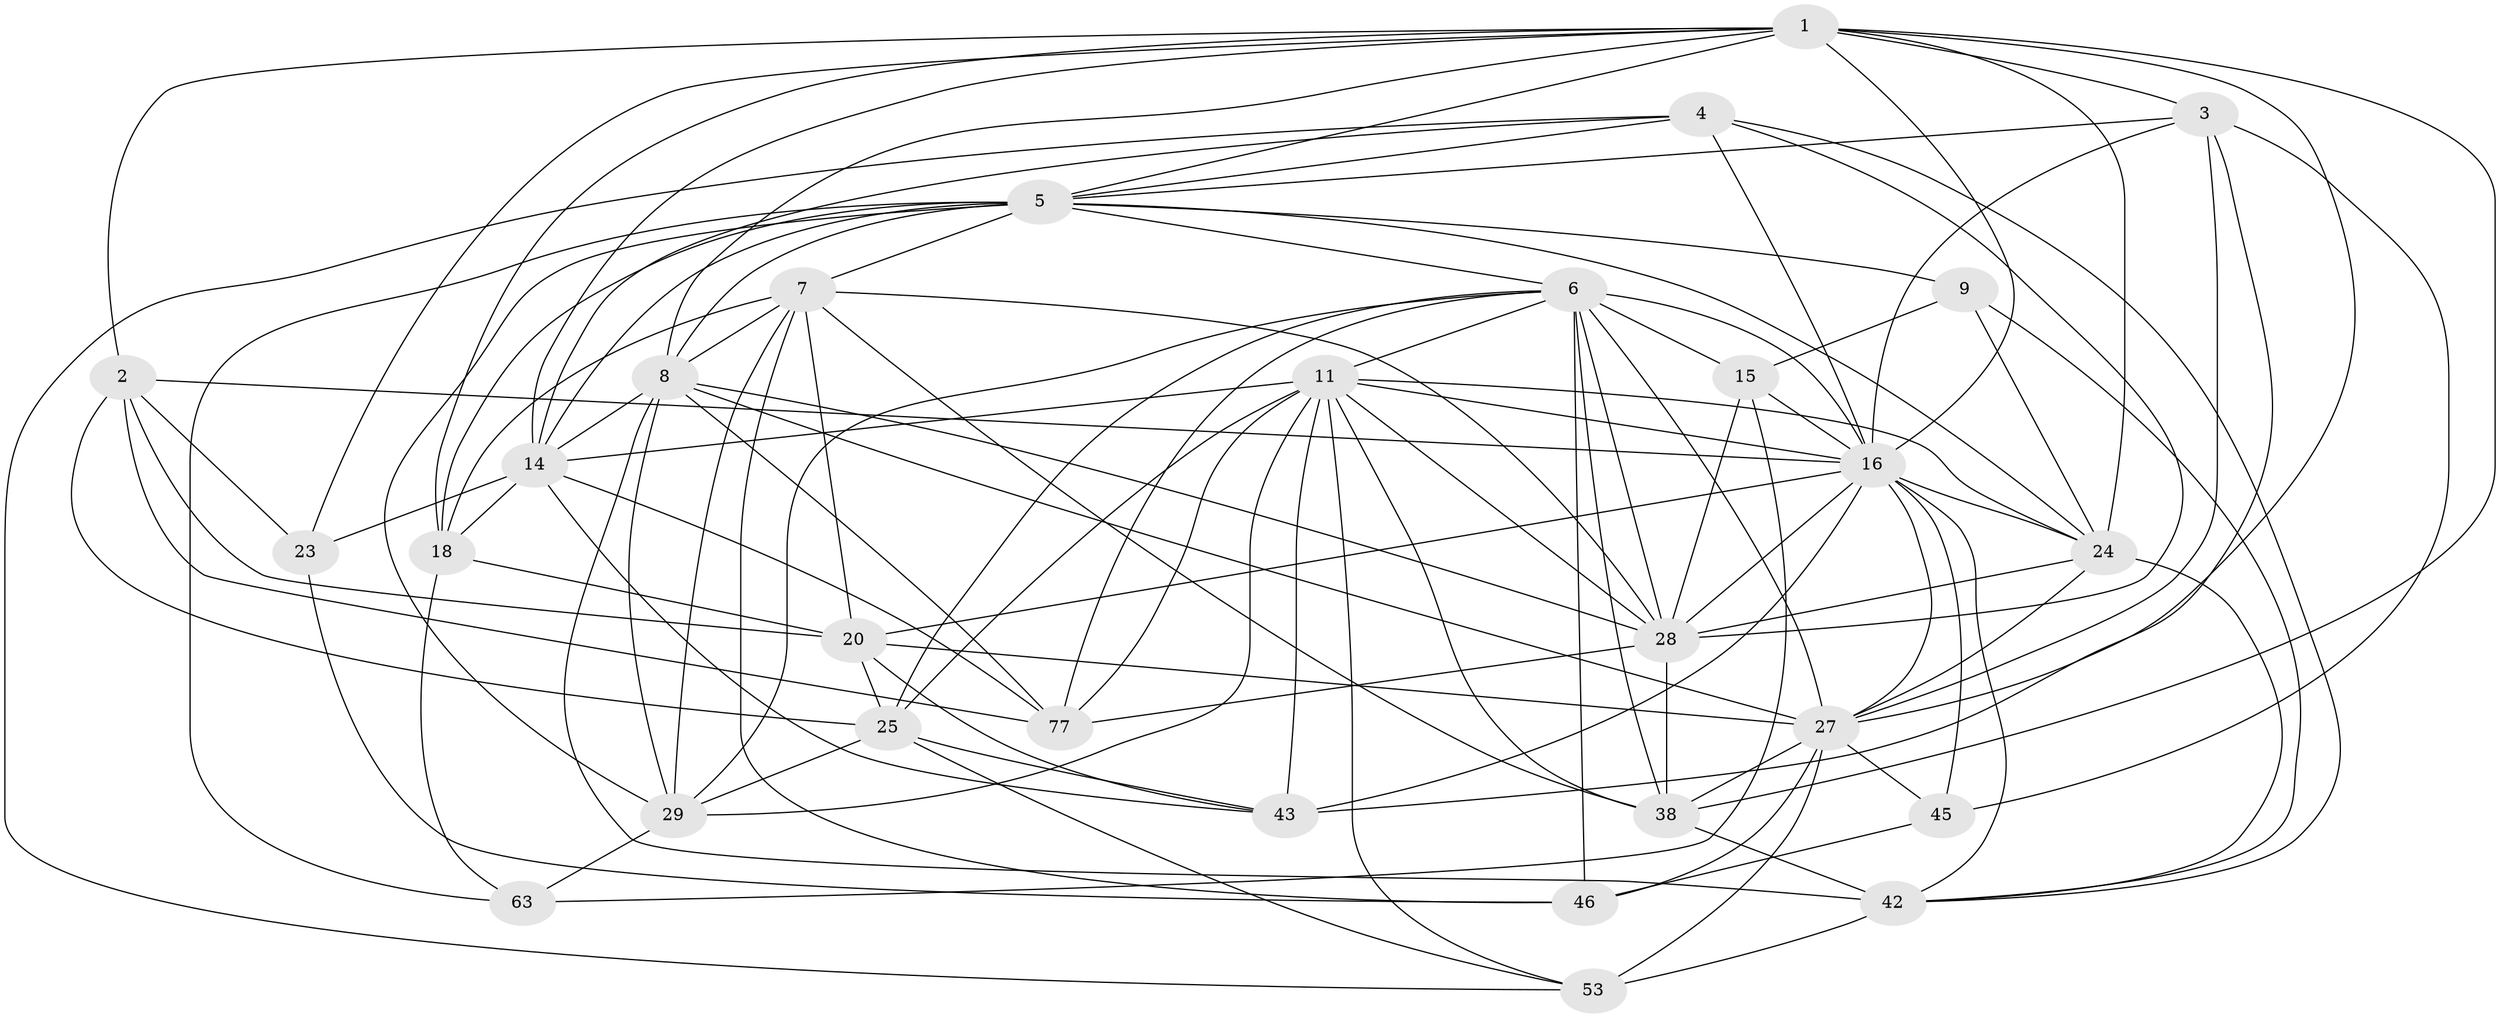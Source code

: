 // original degree distribution, {4: 1.0}
// Generated by graph-tools (version 1.1) at 2025/20/03/04/25 18:20:28]
// undirected, 29 vertices, 108 edges
graph export_dot {
graph [start="1"]
  node [color=gray90,style=filled];
  1 [super="+57"];
  2 [super="+13"];
  3 [super="+51"];
  4 [super="+56"];
  5 [super="+48+12"];
  6 [super="+10+61+33"];
  7 [super="+65"];
  8 [super="+68+94+71"];
  9;
  11 [super="+26+50"];
  14 [super="+82+58"];
  15 [super="+30"];
  16 [super="+19+21+59+17"];
  18 [super="+22"];
  20 [super="+44+93"];
  23;
  24 [super="+40+69"];
  25 [super="+34"];
  27 [super="+31+83+37+81"];
  28 [super="+98+41+95"];
  29 [super="+80+74"];
  38 [super="+85+39"];
  42 [super="+70+72+92"];
  43 [super="+87"];
  45;
  46 [super="+49"];
  53 [super="+60"];
  63;
  77 [super="+97"];
  1 -- 2;
  1 -- 16 [weight=2];
  1 -- 3;
  1 -- 5 [weight=2];
  1 -- 38 [weight=2];
  1 -- 8;
  1 -- 14;
  1 -- 18;
  1 -- 23;
  1 -- 24;
  1 -- 27;
  2 -- 77;
  2 -- 23;
  2 -- 25;
  2 -- 16;
  2 -- 20;
  3 -- 45;
  3 -- 43;
  3 -- 27;
  3 -- 5;
  3 -- 16;
  4 -- 28;
  4 -- 42;
  4 -- 53;
  4 -- 14;
  4 -- 16;
  4 -- 5;
  5 -- 7;
  5 -- 8;
  5 -- 24;
  5 -- 14 [weight=2];
  5 -- 18;
  5 -- 6;
  5 -- 9;
  5 -- 29;
  5 -- 63;
  6 -- 77;
  6 -- 46;
  6 -- 27;
  6 -- 28;
  6 -- 25;
  6 -- 38 [weight=4];
  6 -- 16;
  6 -- 11;
  6 -- 29;
  6 -- 15;
  7 -- 20;
  7 -- 28;
  7 -- 8;
  7 -- 29;
  7 -- 46;
  7 -- 18;
  7 -- 38;
  8 -- 77;
  8 -- 29;
  8 -- 42;
  8 -- 27 [weight=2];
  8 -- 28;
  8 -- 14;
  9 -- 15;
  9 -- 42;
  9 -- 24;
  11 -- 38;
  11 -- 77;
  11 -- 53;
  11 -- 24;
  11 -- 43;
  11 -- 29 [weight=2];
  11 -- 14;
  11 -- 16;
  11 -- 25;
  11 -- 28;
  14 -- 23;
  14 -- 77;
  14 -- 43;
  14 -- 18;
  15 -- 63;
  15 -- 16 [weight=2];
  15 -- 28;
  16 -- 43 [weight=3];
  16 -- 28;
  16 -- 45;
  16 -- 24;
  16 -- 27;
  16 -- 20;
  16 -- 42;
  18 -- 20;
  18 -- 63;
  20 -- 43;
  20 -- 25 [weight=2];
  20 -- 27;
  23 -- 46;
  24 -- 28;
  24 -- 27;
  24 -- 42;
  25 -- 43;
  25 -- 29;
  25 -- 53;
  27 -- 46 [weight=2];
  27 -- 53 [weight=2];
  27 -- 45;
  27 -- 38;
  28 -- 77;
  28 -- 38;
  29 -- 63;
  38 -- 42 [weight=4];
  42 -- 53;
  45 -- 46;
}
